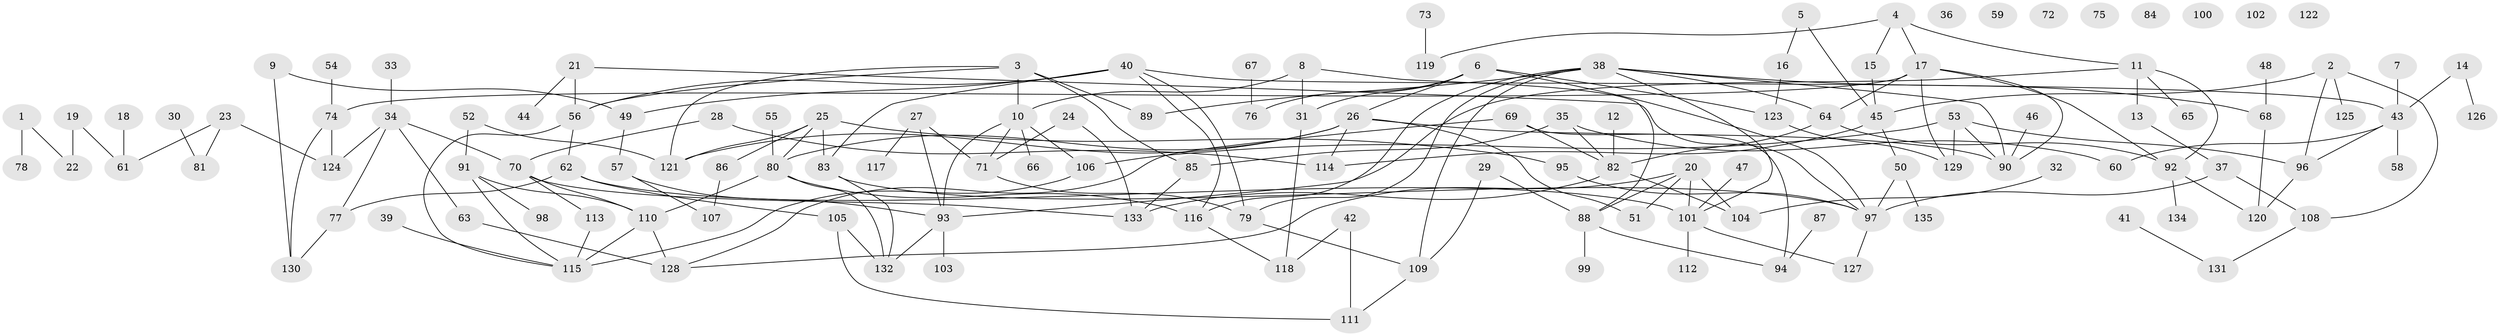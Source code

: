 // coarse degree distribution, {2: 0.1702127659574468, 5: 0.11702127659574468, 8: 0.06382978723404255, 1: 0.23404255319148937, 7: 0.031914893617021274, 6: 0.0425531914893617, 3: 0.11702127659574468, 4: 0.1276595744680851, 0: 0.0851063829787234, 9: 0.010638297872340425}
// Generated by graph-tools (version 1.1) at 2025/23/03/03/25 07:23:29]
// undirected, 135 vertices, 188 edges
graph export_dot {
graph [start="1"]
  node [color=gray90,style=filled];
  1;
  2;
  3;
  4;
  5;
  6;
  7;
  8;
  9;
  10;
  11;
  12;
  13;
  14;
  15;
  16;
  17;
  18;
  19;
  20;
  21;
  22;
  23;
  24;
  25;
  26;
  27;
  28;
  29;
  30;
  31;
  32;
  33;
  34;
  35;
  36;
  37;
  38;
  39;
  40;
  41;
  42;
  43;
  44;
  45;
  46;
  47;
  48;
  49;
  50;
  51;
  52;
  53;
  54;
  55;
  56;
  57;
  58;
  59;
  60;
  61;
  62;
  63;
  64;
  65;
  66;
  67;
  68;
  69;
  70;
  71;
  72;
  73;
  74;
  75;
  76;
  77;
  78;
  79;
  80;
  81;
  82;
  83;
  84;
  85;
  86;
  87;
  88;
  89;
  90;
  91;
  92;
  93;
  94;
  95;
  96;
  97;
  98;
  99;
  100;
  101;
  102;
  103;
  104;
  105;
  106;
  107;
  108;
  109;
  110;
  111;
  112;
  113;
  114;
  115;
  116;
  117;
  118;
  119;
  120;
  121;
  122;
  123;
  124;
  125;
  126;
  127;
  128;
  129;
  130;
  131;
  132;
  133;
  134;
  135;
  1 -- 22;
  1 -- 78;
  2 -- 45;
  2 -- 96;
  2 -- 108;
  2 -- 125;
  3 -- 10;
  3 -- 56;
  3 -- 85;
  3 -- 89;
  3 -- 121;
  4 -- 11;
  4 -- 15;
  4 -- 17;
  4 -- 119;
  5 -- 16;
  5 -- 45;
  6 -- 26;
  6 -- 31;
  6 -- 76;
  6 -- 97;
  6 -- 123;
  7 -- 43;
  8 -- 10;
  8 -- 31;
  8 -- 88;
  9 -- 49;
  9 -- 130;
  10 -- 66;
  10 -- 71;
  10 -- 93;
  10 -- 106;
  11 -- 13;
  11 -- 65;
  11 -- 92;
  11 -- 93;
  12 -- 82;
  13 -- 37;
  14 -- 43;
  14 -- 126;
  15 -- 45;
  16 -- 123;
  17 -- 64;
  17 -- 74;
  17 -- 90;
  17 -- 92;
  17 -- 129;
  18 -- 61;
  19 -- 22;
  19 -- 61;
  20 -- 51;
  20 -- 88;
  20 -- 101;
  20 -- 104;
  20 -- 128;
  21 -- 44;
  21 -- 56;
  21 -- 97;
  23 -- 61;
  23 -- 81;
  23 -- 124;
  24 -- 71;
  24 -- 133;
  25 -- 80;
  25 -- 83;
  25 -- 86;
  25 -- 95;
  25 -- 121;
  26 -- 51;
  26 -- 80;
  26 -- 90;
  26 -- 114;
  26 -- 121;
  27 -- 71;
  27 -- 93;
  27 -- 117;
  28 -- 70;
  28 -- 114;
  29 -- 88;
  29 -- 109;
  30 -- 81;
  31 -- 118;
  32 -- 104;
  33 -- 34;
  34 -- 63;
  34 -- 70;
  34 -- 77;
  34 -- 124;
  35 -- 60;
  35 -- 82;
  35 -- 85;
  37 -- 97;
  37 -- 108;
  38 -- 64;
  38 -- 68;
  38 -- 79;
  38 -- 89;
  38 -- 90;
  38 -- 101;
  38 -- 109;
  38 -- 116;
  39 -- 115;
  40 -- 43;
  40 -- 49;
  40 -- 56;
  40 -- 79;
  40 -- 83;
  40 -- 116;
  41 -- 131;
  42 -- 111;
  42 -- 118;
  43 -- 58;
  43 -- 60;
  43 -- 96;
  45 -- 50;
  45 -- 114;
  46 -- 90;
  47 -- 101;
  48 -- 68;
  49 -- 57;
  50 -- 97;
  50 -- 135;
  52 -- 91;
  52 -- 121;
  53 -- 90;
  53 -- 96;
  53 -- 106;
  53 -- 129;
  54 -- 74;
  55 -- 80;
  56 -- 62;
  56 -- 115;
  57 -- 93;
  57 -- 107;
  62 -- 77;
  62 -- 101;
  62 -- 105;
  63 -- 128;
  64 -- 82;
  64 -- 92;
  67 -- 76;
  68 -- 120;
  69 -- 82;
  69 -- 94;
  69 -- 128;
  70 -- 110;
  70 -- 113;
  70 -- 133;
  71 -- 79;
  73 -- 119;
  74 -- 124;
  74 -- 130;
  77 -- 130;
  79 -- 109;
  80 -- 110;
  80 -- 116;
  80 -- 132;
  82 -- 104;
  82 -- 133;
  83 -- 97;
  83 -- 132;
  85 -- 133;
  86 -- 107;
  87 -- 94;
  88 -- 94;
  88 -- 99;
  91 -- 98;
  91 -- 110;
  91 -- 115;
  92 -- 120;
  92 -- 134;
  93 -- 103;
  93 -- 132;
  95 -- 97;
  96 -- 120;
  97 -- 127;
  101 -- 112;
  101 -- 127;
  105 -- 111;
  105 -- 132;
  106 -- 115;
  108 -- 131;
  109 -- 111;
  110 -- 115;
  110 -- 128;
  113 -- 115;
  116 -- 118;
  123 -- 129;
}
